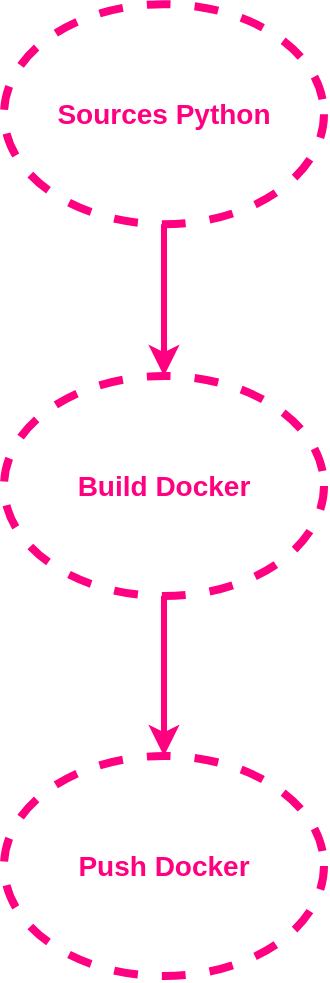 <mxfile version="17.2.4" type="device"><diagram id="W7GuyJYJQayp9uIzdHgy" name="Page-1"><mxGraphModel dx="1106" dy="997" grid="1" gridSize="10" guides="1" tooltips="1" connect="1" arrows="1" fold="1" page="1" pageScale="1" pageWidth="827" pageHeight="1169" math="0" shadow="0"><root><mxCell id="0"/><mxCell id="1" parent="0"/><mxCell id="E578yvz0g-ebUJfSTS4S-24" value="Sources Python" style="ellipse;whiteSpace=wrap;html=1;fillColor=none;strokeColor=#FF0080;dashed=1;strokeWidth=4;fontStyle=1;fontColor=#FF0080;fontSize=14;" vertex="1" parent="1"><mxGeometry x="160" y="164.08" width="160" height="110" as="geometry"/></mxCell><mxCell id="E578yvz0g-ebUJfSTS4S-27" value="Build Docker" style="ellipse;whiteSpace=wrap;html=1;fillColor=none;strokeColor=#FF0080;dashed=1;strokeWidth=4;fontColor=#FF0080;fontStyle=1;fontSize=14;" vertex="1" parent="1"><mxGeometry x="160" y="350" width="160" height="110" as="geometry"/></mxCell><mxCell id="E578yvz0g-ebUJfSTS4S-30" value="&lt;b&gt;Push Docker&lt;/b&gt;" style="ellipse;whiteSpace=wrap;html=1;fillColor=none;strokeColor=#FF0080;dashed=1;strokeWidth=4;fontColor=#FF0080;fontSize=14;" vertex="1" parent="1"><mxGeometry x="160" y="540" width="160" height="110" as="geometry"/></mxCell><mxCell id="E578yvz0g-ebUJfSTS4S-32" value="" style="curved=1;endArrow=classic;html=1;exitX=0.5;exitY=1;exitDx=0;exitDy=0;entryX=0.5;entryY=0;entryDx=0;entryDy=0;strokeColor=#FF0080;strokeWidth=3;" edge="1" parent="1" source="E578yvz0g-ebUJfSTS4S-24" target="E578yvz0g-ebUJfSTS4S-27"><mxGeometry width="50" height="50" relative="1" as="geometry"><mxPoint x="220" y="430" as="sourcePoint"/><mxPoint x="270" y="380" as="targetPoint"/><Array as="points"/></mxGeometry></mxCell><mxCell id="E578yvz0g-ebUJfSTS4S-35" value="" style="curved=1;endArrow=classic;html=1;exitX=0.5;exitY=1;exitDx=0;exitDy=0;strokeColor=#FF0080;strokeWidth=3;entryX=0.5;entryY=0;entryDx=0;entryDy=0;" edge="1" parent="1" source="E578yvz0g-ebUJfSTS4S-27" target="E578yvz0g-ebUJfSTS4S-30"><mxGeometry width="50" height="50" relative="1" as="geometry"><mxPoint x="736" y="279.58" as="sourcePoint"/><mxPoint x="490" y="390" as="targetPoint"/><Array as="points"/></mxGeometry></mxCell></root></mxGraphModel></diagram></mxfile>